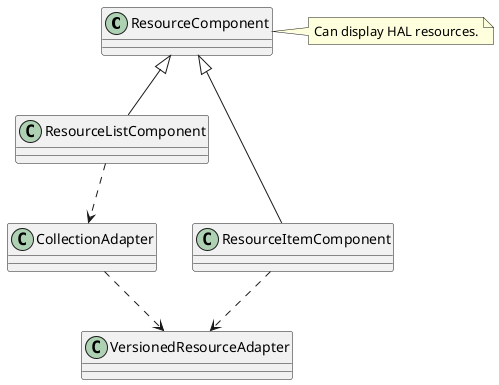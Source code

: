 @startuml
class ResourceComponent

class ResourceListComponent
class ResourceItemComponent

ResourceComponent <|-- ResourceListComponent
ResourceComponent <|-- ResourceItemComponent

class CollectionAdapter

ResourceListComponent ..> CollectionAdapter
ResourceItemComponent ..> VersionedResourceAdapter
CollectionAdapter ..> VersionedResourceAdapter

note right of ResourceComponent: Can display HAL resources.

@enduml
